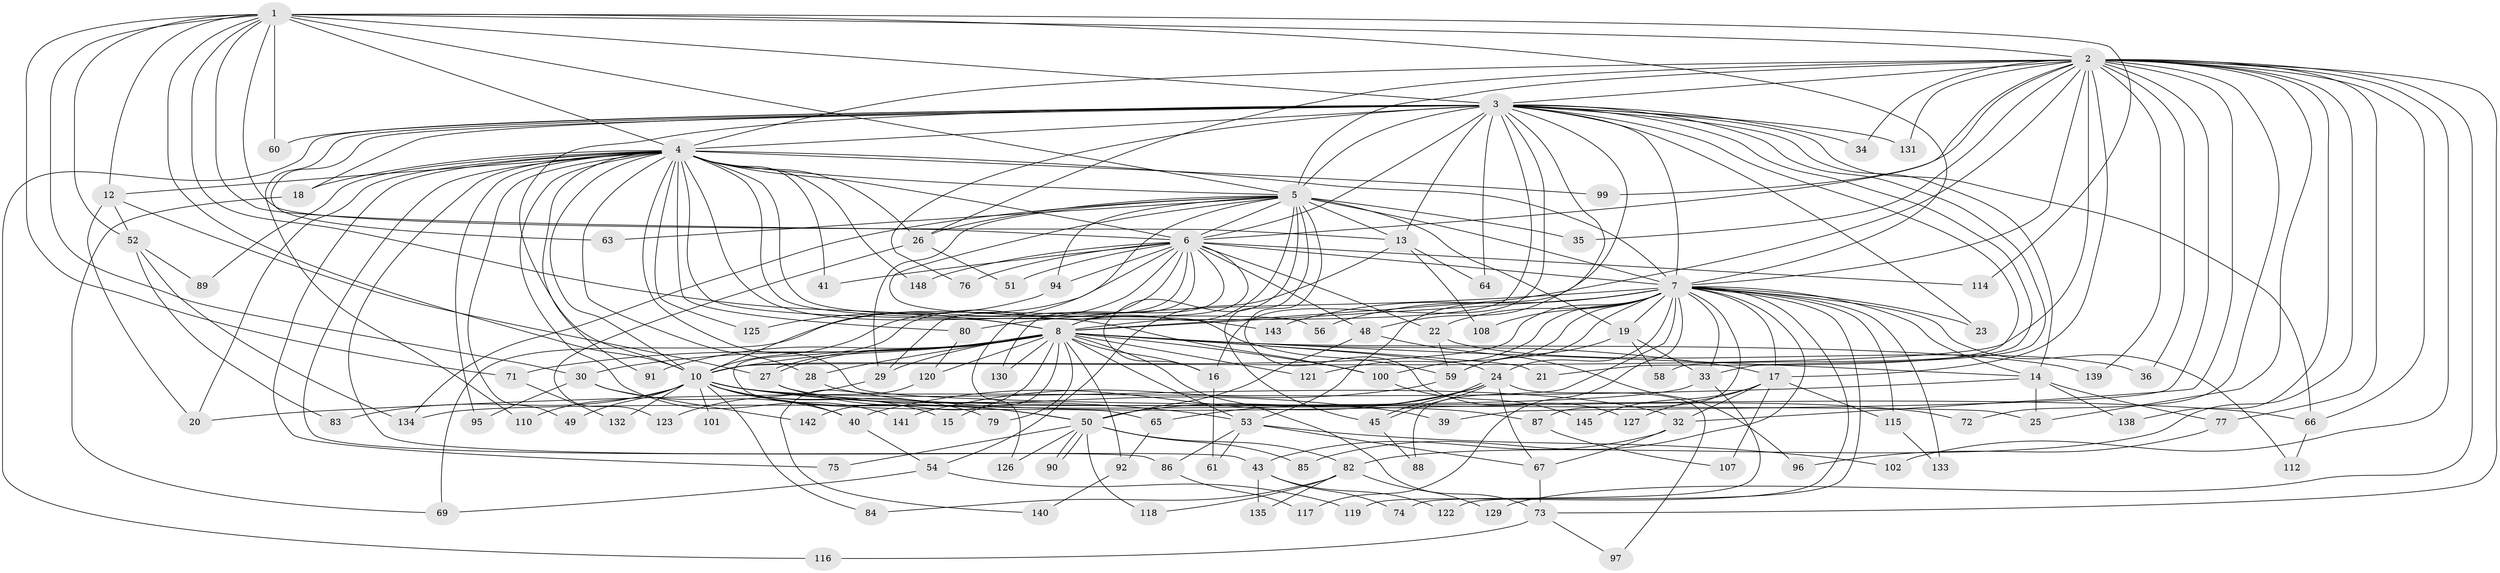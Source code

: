 // Generated by graph-tools (version 1.1) at 2025/23/03/03/25 07:23:39]
// undirected, 116 vertices, 273 edges
graph export_dot {
graph [start="1"]
  node [color=gray90,style=filled];
  1 [super="+68"];
  2 [super="+149"];
  3 [super="+11"];
  4 [super="+98"];
  5 [super="+147"];
  6 [super="+38"];
  7 [super="+9"];
  8 [super="+57"];
  10 [super="+42"];
  12 [super="+124"];
  13;
  14 [super="+70"];
  15;
  16 [super="+78"];
  17 [super="+37"];
  18;
  19;
  20 [super="+103"];
  21;
  22;
  23;
  24 [super="+146"];
  25 [super="+62"];
  26 [super="+128"];
  27 [super="+46"];
  28;
  29 [super="+106"];
  30 [super="+31"];
  32 [super="+44"];
  33 [super="+93"];
  34;
  35 [super="+144"];
  36;
  39;
  40;
  41;
  43;
  45 [super="+47"];
  48 [super="+105"];
  49;
  50 [super="+109"];
  51;
  52 [super="+136"];
  53 [super="+55"];
  54 [super="+113"];
  56;
  58;
  59 [super="+81"];
  60;
  61;
  63;
  64;
  65;
  66 [super="+111"];
  67;
  69;
  71;
  72;
  73 [super="+104"];
  74;
  75;
  76;
  77;
  79;
  80;
  82;
  83;
  84;
  85;
  86;
  87;
  88;
  89;
  90;
  91;
  92;
  94;
  95;
  96;
  97;
  99;
  100 [super="+137"];
  101;
  102;
  107;
  108;
  110;
  112;
  114;
  115;
  116;
  117;
  118;
  119;
  120;
  121;
  122;
  123;
  125;
  126;
  127;
  129;
  130;
  131;
  132;
  133;
  134;
  135;
  138;
  139;
  140;
  141;
  142;
  143;
  145;
  148;
  1 -- 2;
  1 -- 3 [weight=2];
  1 -- 4;
  1 -- 5;
  1 -- 6;
  1 -- 7 [weight=2];
  1 -- 8;
  1 -- 10;
  1 -- 12;
  1 -- 30;
  1 -- 52;
  1 -- 60;
  1 -- 71;
  1 -- 114;
  1 -- 13;
  2 -- 3;
  2 -- 4;
  2 -- 5;
  2 -- 6;
  2 -- 7 [weight=2];
  2 -- 8;
  2 -- 10 [weight=2];
  2 -- 17;
  2 -- 25;
  2 -- 32;
  2 -- 34;
  2 -- 35;
  2 -- 36;
  2 -- 39;
  2 -- 66;
  2 -- 72;
  2 -- 73;
  2 -- 77;
  2 -- 82;
  2 -- 99;
  2 -- 102;
  2 -- 129;
  2 -- 131;
  2 -- 138;
  2 -- 139;
  2 -- 26;
  3 -- 4;
  3 -- 5;
  3 -- 6;
  3 -- 7 [weight=2];
  3 -- 8;
  3 -- 10;
  3 -- 13;
  3 -- 16;
  3 -- 18;
  3 -- 21;
  3 -- 23;
  3 -- 33;
  3 -- 48;
  3 -- 53;
  3 -- 58;
  3 -- 60;
  3 -- 63;
  3 -- 64;
  3 -- 76;
  3 -- 110;
  3 -- 116;
  3 -- 131;
  3 -- 14;
  3 -- 34;
  3 -- 66;
  4 -- 5;
  4 -- 6 [weight=2];
  4 -- 7 [weight=2];
  4 -- 8;
  4 -- 10;
  4 -- 12;
  4 -- 18;
  4 -- 26;
  4 -- 28;
  4 -- 41;
  4 -- 43;
  4 -- 49;
  4 -- 56;
  4 -- 75;
  4 -- 80;
  4 -- 86;
  4 -- 89;
  4 -- 91;
  4 -- 95;
  4 -- 99;
  4 -- 125;
  4 -- 143;
  4 -- 148;
  4 -- 20;
  4 -- 141;
  4 -- 25;
  4 -- 100;
  5 -- 6;
  5 -- 7 [weight=2];
  5 -- 8;
  5 -- 10;
  5 -- 13;
  5 -- 16;
  5 -- 19;
  5 -- 26;
  5 -- 35 [weight=2];
  5 -- 63;
  5 -- 94;
  5 -- 127;
  5 -- 134;
  5 -- 45;
  5 -- 29;
  5 -- 59;
  6 -- 7 [weight=2];
  6 -- 8;
  6 -- 10;
  6 -- 22;
  6 -- 29;
  6 -- 41;
  6 -- 48;
  6 -- 65;
  6 -- 69;
  6 -- 76;
  6 -- 94;
  6 -- 126;
  6 -- 130;
  6 -- 148;
  6 -- 114;
  6 -- 51;
  7 -- 8 [weight=2];
  7 -- 10 [weight=2];
  7 -- 14;
  7 -- 19;
  7 -- 22;
  7 -- 24;
  7 -- 80;
  7 -- 85;
  7 -- 88;
  7 -- 100;
  7 -- 115;
  7 -- 117;
  7 -- 119;
  7 -- 133;
  7 -- 143;
  7 -- 33;
  7 -- 108;
  7 -- 112;
  7 -- 23;
  7 -- 87;
  7 -- 56;
  7 -- 121;
  7 -- 122;
  7 -- 59;
  7 -- 17;
  8 -- 10;
  8 -- 14;
  8 -- 15;
  8 -- 17;
  8 -- 21;
  8 -- 24;
  8 -- 27;
  8 -- 27;
  8 -- 28;
  8 -- 29;
  8 -- 30 [weight=2];
  8 -- 79;
  8 -- 91;
  8 -- 92;
  8 -- 100;
  8 -- 120;
  8 -- 130;
  8 -- 139;
  8 -- 142;
  8 -- 53 [weight=2];
  8 -- 71;
  8 -- 121;
  8 -- 73;
  8 -- 16;
  10 -- 15;
  10 -- 39;
  10 -- 49;
  10 -- 50;
  10 -- 66;
  10 -- 84;
  10 -- 110;
  10 -- 132;
  10 -- 83;
  10 -- 101;
  10 -- 53;
  10 -- 40;
  10 -- 79;
  10 -- 32;
  12 -- 20;
  12 -- 52 [weight=2];
  12 -- 27;
  13 -- 54;
  13 -- 64;
  13 -- 108;
  14 -- 20;
  14 -- 25;
  14 -- 77;
  14 -- 138;
  16 -- 61;
  17 -- 32;
  17 -- 115;
  17 -- 127;
  17 -- 145;
  17 -- 107;
  18 -- 69;
  19 -- 58;
  19 -- 33;
  19 -- 59;
  22 -- 36;
  22 -- 59;
  24 -- 40;
  24 -- 45;
  24 -- 45;
  24 -- 50;
  24 -- 65;
  24 -- 97;
  24 -- 67;
  26 -- 51;
  26 -- 123;
  27 -- 87;
  27 -- 50;
  28 -- 72;
  29 -- 123;
  30 -- 40;
  30 -- 95;
  30 -- 142;
  32 -- 43;
  32 -- 67;
  33 -- 74;
  33 -- 134;
  40 -- 54;
  43 -- 74;
  43 -- 122;
  43 -- 135;
  45 -- 88;
  48 -- 96;
  48 -- 50;
  50 -- 75;
  50 -- 82;
  50 -- 85;
  50 -- 90;
  50 -- 90;
  50 -- 118;
  50 -- 126;
  52 -- 83;
  52 -- 89;
  52 -- 134;
  53 -- 61;
  53 -- 102;
  53 -- 67;
  53 -- 86;
  54 -- 119;
  54 -- 69;
  59 -- 141;
  65 -- 92;
  66 -- 112;
  67 -- 73;
  71 -- 132;
  73 -- 97;
  73 -- 116;
  77 -- 96;
  80 -- 120;
  82 -- 84;
  82 -- 118;
  82 -- 129;
  82 -- 135;
  86 -- 117;
  87 -- 107;
  92 -- 140;
  94 -- 125;
  100 -- 145;
  115 -- 133;
  120 -- 140;
}
